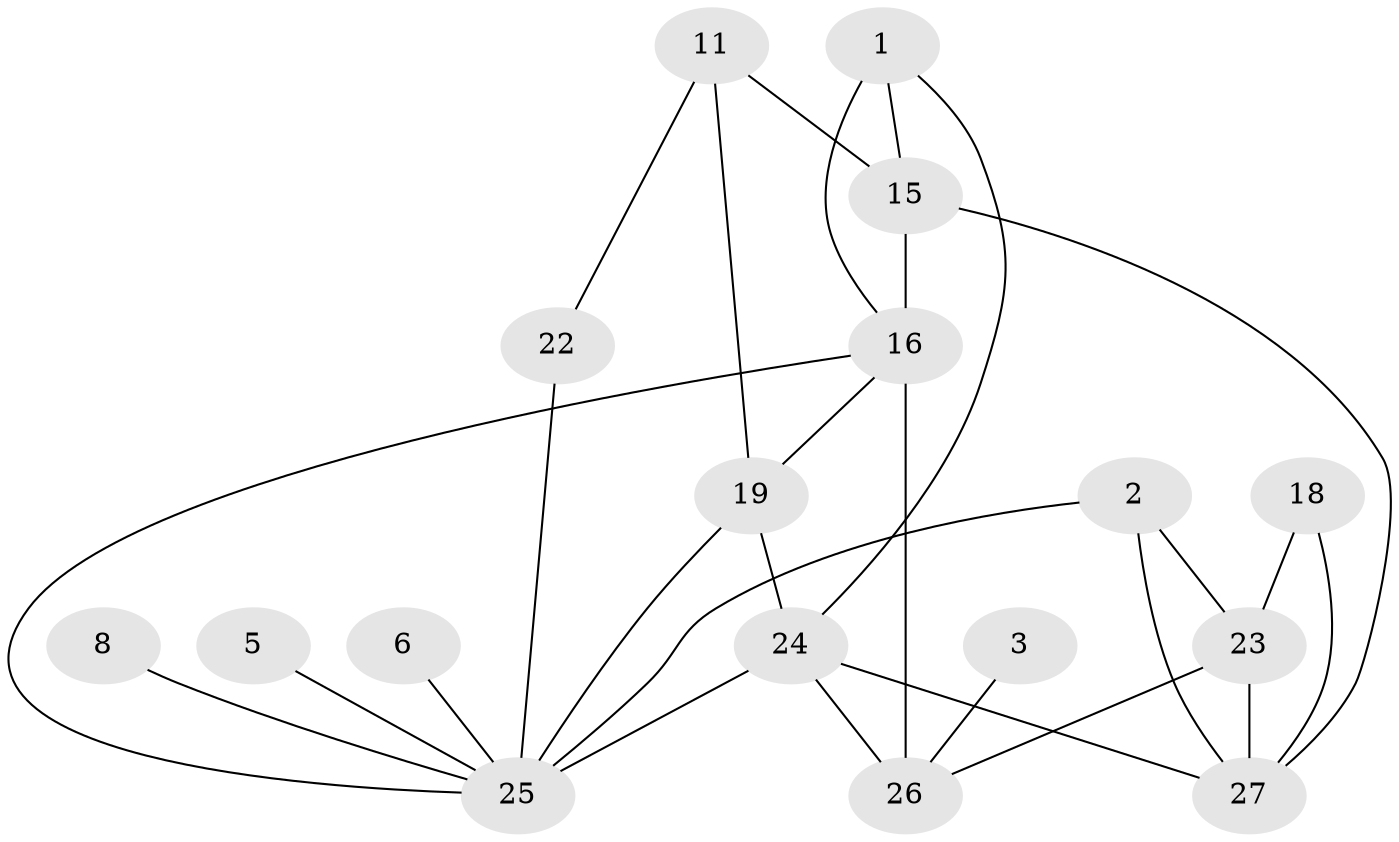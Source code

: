 // original degree distribution, {1: 0.2777777777777778, 3: 0.2222222222222222, 4: 0.12962962962962962, 5: 0.1111111111111111, 0: 0.14814814814814814, 2: 0.09259259259259259, 7: 0.018518518518518517}
// Generated by graph-tools (version 1.1) at 2025/49/03/09/25 03:49:13]
// undirected, 17 vertices, 28 edges
graph export_dot {
graph [start="1"]
  node [color=gray90,style=filled];
  1;
  2;
  3;
  5;
  6;
  8;
  11;
  15;
  16;
  18;
  19;
  22;
  23;
  24;
  25;
  26;
  27;
  1 -- 15 [weight=1.0];
  1 -- 16 [weight=2.0];
  1 -- 24 [weight=1.0];
  2 -- 23 [weight=2.0];
  2 -- 25 [weight=2.0];
  2 -- 27 [weight=1.0];
  3 -- 26 [weight=1.0];
  5 -- 25 [weight=1.0];
  6 -- 25 [weight=1.0];
  8 -- 25 [weight=1.0];
  11 -- 15 [weight=1.0];
  11 -- 19 [weight=1.0];
  11 -- 22 [weight=1.0];
  15 -- 16 [weight=2.0];
  15 -- 27 [weight=1.0];
  16 -- 19 [weight=1.0];
  16 -- 25 [weight=1.0];
  16 -- 26 [weight=3.0];
  18 -- 23 [weight=1.0];
  18 -- 27 [weight=1.0];
  19 -- 24 [weight=1.0];
  19 -- 25 [weight=1.0];
  22 -- 25 [weight=1.0];
  23 -- 26 [weight=1.0];
  23 -- 27 [weight=2.0];
  24 -- 25 [weight=1.0];
  24 -- 26 [weight=1.0];
  24 -- 27 [weight=1.0];
}
